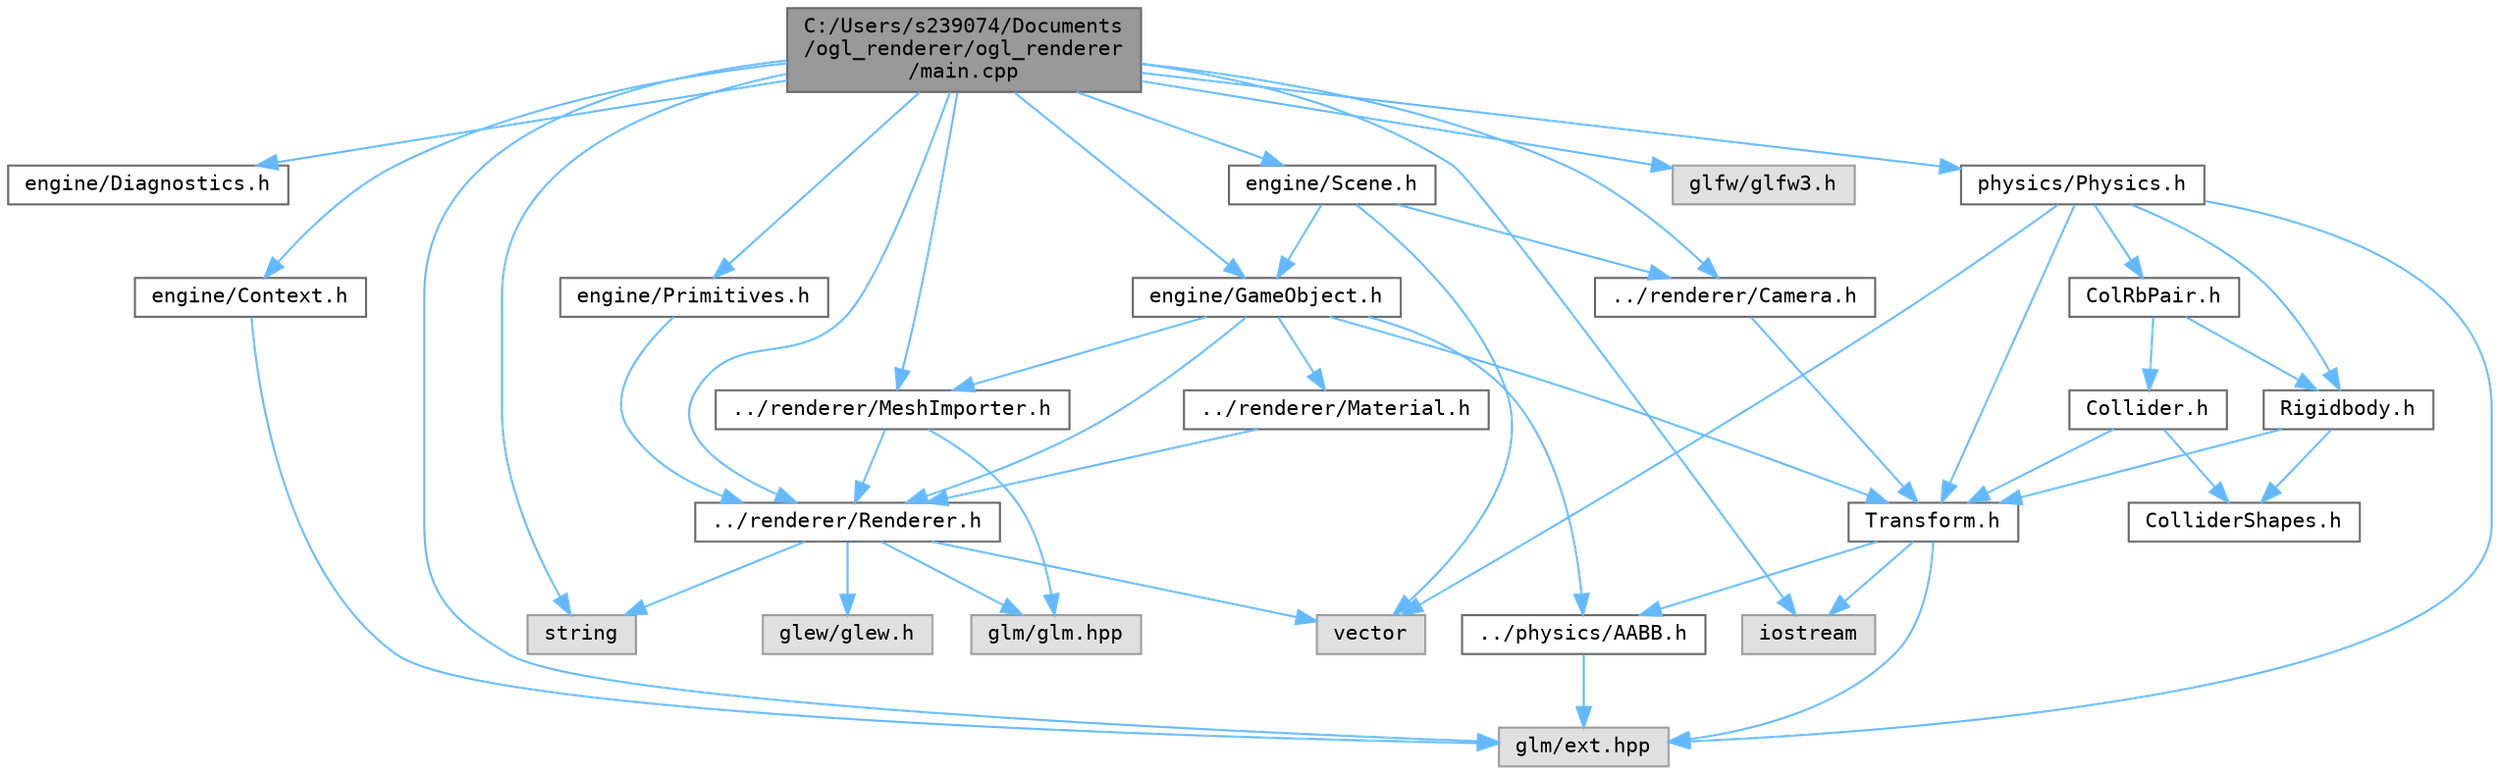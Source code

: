 digraph "C:/Users/s239074/Documents/ogl_renderer/ogl_renderer/main.cpp"
{
 // LATEX_PDF_SIZE
  bgcolor="transparent";
  edge [fontname=Terminal,fontsize=10,labelfontname=Helvetica,labelfontsize=10];
  node [fontname=Terminal,fontsize=10,shape=box,height=0.2,width=0.4];
  Node1 [label="C:/Users/s239074/Documents\l/ogl_renderer/ogl_renderer\l/main.cpp",height=0.2,width=0.4,color="gray40", fillcolor="grey60", style="filled", fontcolor="black",tooltip=" "];
  Node1 -> Node2 [color="steelblue1",style="solid"];
  Node2 [label="engine/Diagnostics.h",height=0.2,width=0.4,color="grey40", fillcolor="white", style="filled",URL="$_diagnostics_8h.html",tooltip=" "];
  Node1 -> Node3 [color="steelblue1",style="solid"];
  Node3 [label="engine/Context.h",height=0.2,width=0.4,color="grey40", fillcolor="white", style="filled",URL="$_context_8h.html",tooltip=" "];
  Node3 -> Node4 [color="steelblue1",style="solid"];
  Node4 [label="glm/ext.hpp",height=0.2,width=0.4,color="grey60", fillcolor="#E0E0E0", style="filled",tooltip=" "];
  Node1 -> Node5 [color="steelblue1",style="solid"];
  Node5 [label="engine/Primitives.h",height=0.2,width=0.4,color="grey40", fillcolor="white", style="filled",URL="$_primitives_8h.html",tooltip=" "];
  Node5 -> Node6 [color="steelblue1",style="solid"];
  Node6 [label="../renderer/Renderer.h",height=0.2,width=0.4,color="grey40", fillcolor="white", style="filled",URL="$_renderer_8h.html",tooltip=" "];
  Node6 -> Node7 [color="steelblue1",style="solid"];
  Node7 [label="glew/glew.h",height=0.2,width=0.4,color="grey60", fillcolor="#E0E0E0", style="filled",tooltip=" "];
  Node6 -> Node8 [color="steelblue1",style="solid"];
  Node8 [label="glm/glm.hpp",height=0.2,width=0.4,color="grey60", fillcolor="#E0E0E0", style="filled",tooltip=" "];
  Node6 -> Node9 [color="steelblue1",style="solid"];
  Node9 [label="vector",height=0.2,width=0.4,color="grey60", fillcolor="#E0E0E0", style="filled",tooltip=" "];
  Node6 -> Node10 [color="steelblue1",style="solid"];
  Node10 [label="string",height=0.2,width=0.4,color="grey60", fillcolor="#E0E0E0", style="filled",tooltip=" "];
  Node1 -> Node11 [color="steelblue1",style="solid"];
  Node11 [label="engine/GameObject.h",height=0.2,width=0.4,color="grey40", fillcolor="white", style="filled",URL="$_game_object_8h.html",tooltip=" "];
  Node11 -> Node12 [color="steelblue1",style="solid"];
  Node12 [label="Transform.h",height=0.2,width=0.4,color="grey40", fillcolor="white", style="filled",URL="$_transform_8h.html",tooltip=" "];
  Node12 -> Node4 [color="steelblue1",style="solid"];
  Node12 -> Node13 [color="steelblue1",style="solid"];
  Node13 [label="../physics/AABB.h",height=0.2,width=0.4,color="grey40", fillcolor="white", style="filled",URL="$_a_a_b_b_8h.html",tooltip=" "];
  Node13 -> Node4 [color="steelblue1",style="solid"];
  Node12 -> Node14 [color="steelblue1",style="solid"];
  Node14 [label="iostream",height=0.2,width=0.4,color="grey60", fillcolor="#E0E0E0", style="filled",tooltip=" "];
  Node11 -> Node6 [color="steelblue1",style="solid"];
  Node11 -> Node15 [color="steelblue1",style="solid"];
  Node15 [label="../renderer/Material.h",height=0.2,width=0.4,color="grey40", fillcolor="white", style="filled",URL="$_material_8h.html",tooltip=" "];
  Node15 -> Node6 [color="steelblue1",style="solid"];
  Node11 -> Node16 [color="steelblue1",style="solid"];
  Node16 [label="../renderer/MeshImporter.h",height=0.2,width=0.4,color="grey40", fillcolor="white", style="filled",URL="$_mesh_importer_8h.html",tooltip=" "];
  Node16 -> Node8 [color="steelblue1",style="solid"];
  Node16 -> Node6 [color="steelblue1",style="solid"];
  Node11 -> Node13 [color="steelblue1",style="solid"];
  Node1 -> Node17 [color="steelblue1",style="solid"];
  Node17 [label="engine/Scene.h",height=0.2,width=0.4,color="grey40", fillcolor="white", style="filled",URL="$_scene_8h.html",tooltip=" "];
  Node17 -> Node9 [color="steelblue1",style="solid"];
  Node17 -> Node11 [color="steelblue1",style="solid"];
  Node17 -> Node18 [color="steelblue1",style="solid"];
  Node18 [label="../renderer/Camera.h",height=0.2,width=0.4,color="grey40", fillcolor="white", style="filled",URL="$_camera_8h.html",tooltip=" "];
  Node18 -> Node12 [color="steelblue1",style="solid"];
  Node1 -> Node16 [color="steelblue1",style="solid"];
  Node1 -> Node18 [color="steelblue1",style="solid"];
  Node1 -> Node6 [color="steelblue1",style="solid"];
  Node1 -> Node4 [color="steelblue1",style="solid"];
  Node1 -> Node19 [color="steelblue1",style="solid"];
  Node19 [label="glfw/glfw3.h",height=0.2,width=0.4,color="grey60", fillcolor="#E0E0E0", style="filled",tooltip=" "];
  Node1 -> Node14 [color="steelblue1",style="solid"];
  Node1 -> Node10 [color="steelblue1",style="solid"];
  Node1 -> Node20 [color="steelblue1",style="solid"];
  Node20 [label="physics/Physics.h",height=0.2,width=0.4,color="grey40", fillcolor="white", style="filled",URL="$_physics_8h.html",tooltip=" "];
  Node20 -> Node9 [color="steelblue1",style="solid"];
  Node20 -> Node21 [color="steelblue1",style="solid"];
  Node21 [label="Rigidbody.h",height=0.2,width=0.4,color="grey40", fillcolor="white", style="filled",URL="$_rigidbody_8h.html",tooltip=" "];
  Node21 -> Node12 [color="steelblue1",style="solid"];
  Node21 -> Node22 [color="steelblue1",style="solid"];
  Node22 [label="ColliderShapes.h",height=0.2,width=0.4,color="grey40", fillcolor="white", style="filled",URL="$_collider_shapes_8h.html",tooltip=" "];
  Node20 -> Node23 [color="steelblue1",style="solid"];
  Node23 [label="ColRbPair.h",height=0.2,width=0.4,color="grey40", fillcolor="white", style="filled",URL="$_col_rb_pair_8h.html",tooltip=" "];
  Node23 -> Node21 [color="steelblue1",style="solid"];
  Node23 -> Node24 [color="steelblue1",style="solid"];
  Node24 [label="Collider.h",height=0.2,width=0.4,color="grey40", fillcolor="white", style="filled",URL="$_collider_8h.html",tooltip=" "];
  Node24 -> Node22 [color="steelblue1",style="solid"];
  Node24 -> Node12 [color="steelblue1",style="solid"];
  Node20 -> Node12 [color="steelblue1",style="solid"];
  Node20 -> Node4 [color="steelblue1",style="solid"];
}
